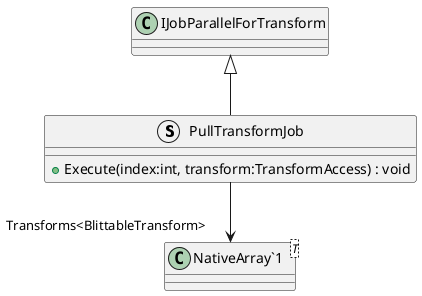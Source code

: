 @startuml
struct PullTransformJob {
    + Execute(index:int, transform:TransformAccess) : void
}
class "NativeArray`1"<T> {
}
IJobParallelForTransform <|-- PullTransformJob
PullTransformJob --> "Transforms<BlittableTransform>" "NativeArray`1"
@enduml
